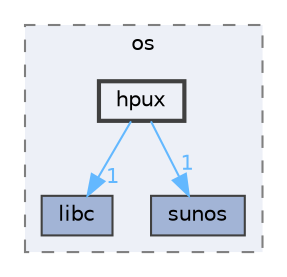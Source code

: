 digraph "external/libcds/cds/os/hpux"
{
 // LATEX_PDF_SIZE
  bgcolor="transparent";
  edge [fontname=Helvetica,fontsize=10,labelfontname=Helvetica,labelfontsize=10];
  node [fontname=Helvetica,fontsize=10,shape=box,height=0.2,width=0.4];
  compound=true
  subgraph clusterdir_edfad5caf0e18ec13d00c1955d84d358 {
    graph [ bgcolor="#edf0f7", pencolor="grey50", label="os", fontname=Helvetica,fontsize=10 style="filled,dashed", URL="dir_edfad5caf0e18ec13d00c1955d84d358.html",tooltip=""]
  dir_028c02cb65e37bc74fcd0d5293b7a41f [label="libc", fillcolor="#a2b4d6", color="grey25", style="filled", URL="dir_028c02cb65e37bc74fcd0d5293b7a41f.html",tooltip=""];
  dir_646f65a0dea267f076ce8e2f57577afd [label="sunos", fillcolor="#a2b4d6", color="grey25", style="filled", URL="dir_646f65a0dea267f076ce8e2f57577afd.html",tooltip=""];
  dir_abbe401cd4ddb47d5cce3e41ba3c3178 [label="hpux", fillcolor="#edf0f7", color="grey25", style="filled,bold", URL="dir_abbe401cd4ddb47d5cce3e41ba3c3178.html",tooltip=""];
  }
  dir_abbe401cd4ddb47d5cce3e41ba3c3178->dir_028c02cb65e37bc74fcd0d5293b7a41f [headlabel="1", labeldistance=1.5 headhref="dir_000371_000444.html" href="dir_000371_000444.html" color="steelblue1" fontcolor="steelblue1"];
  dir_abbe401cd4ddb47d5cce3e41ba3c3178->dir_646f65a0dea267f076ce8e2f57577afd [headlabel="1", labeldistance=1.5 headhref="dir_000371_000805.html" href="dir_000371_000805.html" color="steelblue1" fontcolor="steelblue1"];
}
